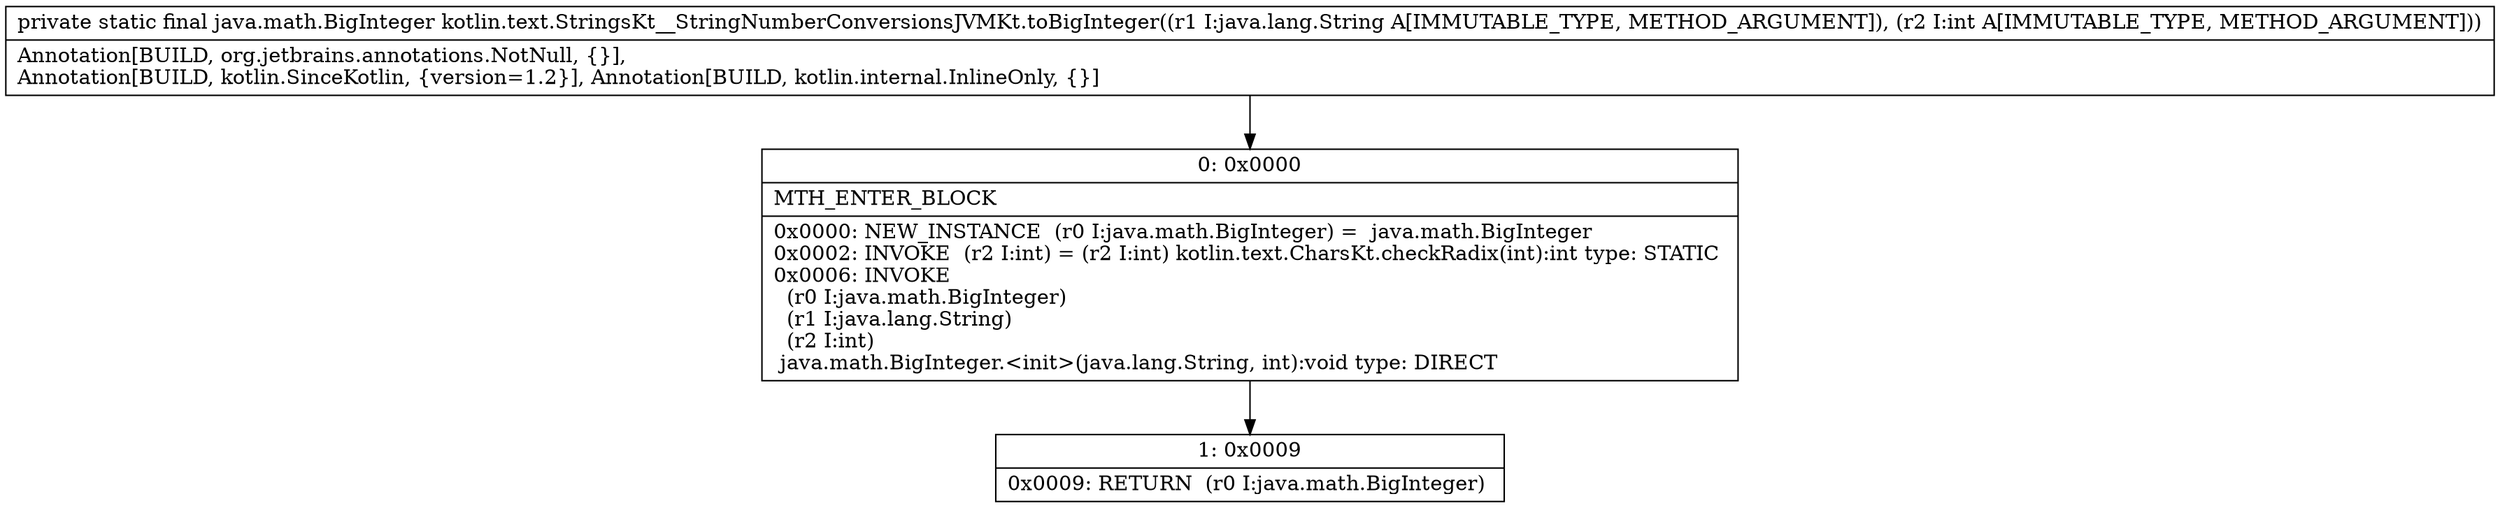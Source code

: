 digraph "CFG forkotlin.text.StringsKt__StringNumberConversionsJVMKt.toBigInteger(Ljava\/lang\/String;I)Ljava\/math\/BigInteger;" {
Node_0 [shape=record,label="{0\:\ 0x0000|MTH_ENTER_BLOCK\l|0x0000: NEW_INSTANCE  (r0 I:java.math.BigInteger) =  java.math.BigInteger \l0x0002: INVOKE  (r2 I:int) = (r2 I:int) kotlin.text.CharsKt.checkRadix(int):int type: STATIC \l0x0006: INVOKE  \l  (r0 I:java.math.BigInteger)\l  (r1 I:java.lang.String)\l  (r2 I:int)\l java.math.BigInteger.\<init\>(java.lang.String, int):void type: DIRECT \l}"];
Node_1 [shape=record,label="{1\:\ 0x0009|0x0009: RETURN  (r0 I:java.math.BigInteger) \l}"];
MethodNode[shape=record,label="{private static final java.math.BigInteger kotlin.text.StringsKt__StringNumberConversionsJVMKt.toBigInteger((r1 I:java.lang.String A[IMMUTABLE_TYPE, METHOD_ARGUMENT]), (r2 I:int A[IMMUTABLE_TYPE, METHOD_ARGUMENT]))  | Annotation[BUILD, org.jetbrains.annotations.NotNull, \{\}], \lAnnotation[BUILD, kotlin.SinceKotlin, \{version=1.2\}], Annotation[BUILD, kotlin.internal.InlineOnly, \{\}]\l}"];
MethodNode -> Node_0;
Node_0 -> Node_1;
}

